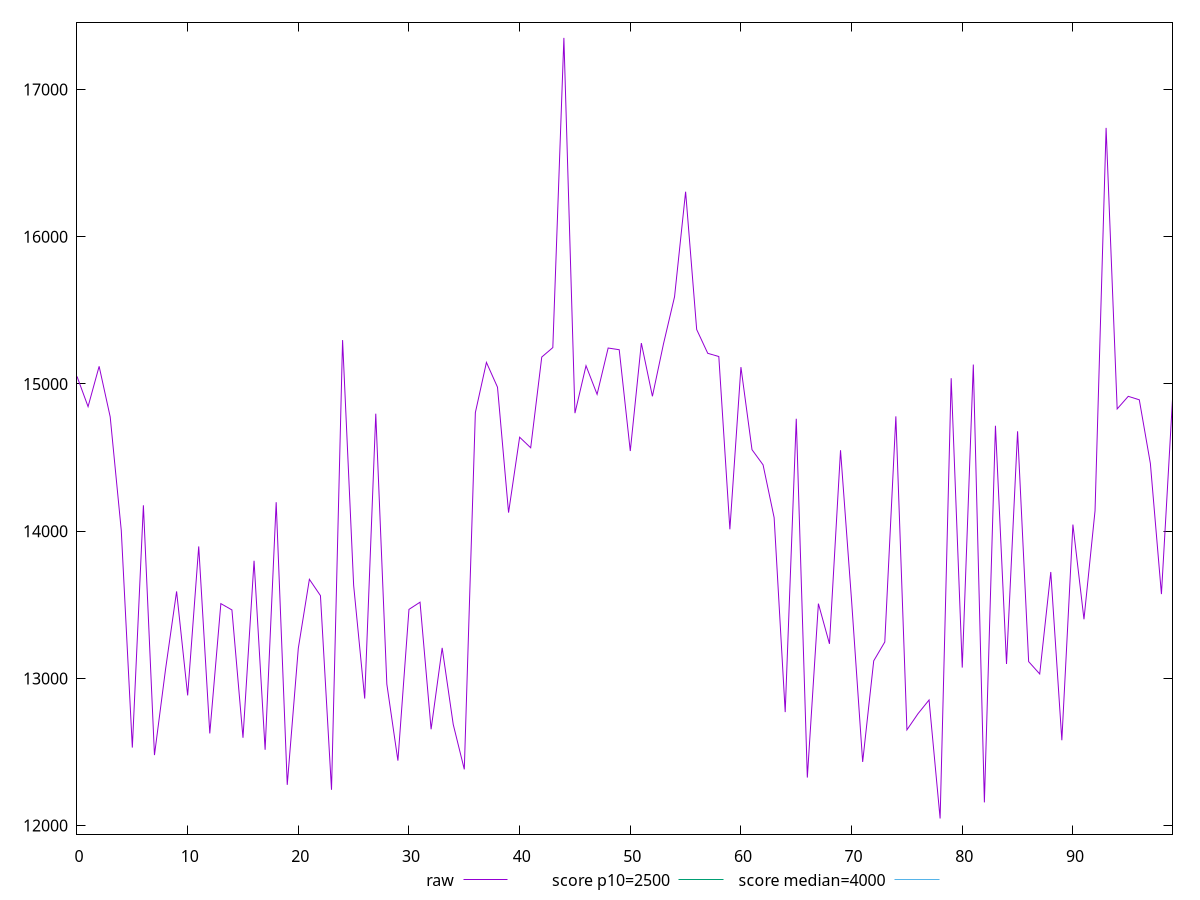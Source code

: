 reset

$raw <<EOF
0 15051.321000000002
1 14846.119
2 15119.891500000002
3 14776.569
4 14005.6785
5 12529.817
6 14175.744000000002
7 12478.928500000002
8 13060.902999999998
9 13590.883000000003
10 12884.439999999999
11 13896.394999999999
12 12626.047
13 13507.893500000006
14 13464.880999999998
15 12596.5965
16 13799.096999999998
17 12514.973999999998
18 14196.7765
19 12276.883499999998
20 13204.597000000003
21 13672.997999999998
22 13562.177
23 12243.374
24 15298.312000000002
25 13632.236499999999
26 12862.749
27 14797.994999999999
28 12961.030499999999
29 12441.182000000003
30 13468.812
31 13517.591
32 12654.399500000003
33 13207.103500000001
34 12687.259500000002
35 12381.900999999998
36 14805.595499999996
37 15146.5155
38 14978.050499999998
39 14126.1465
40 14638.346500000001
41 14566.495499999999
42 15182.937500000002
43 15247.133999999995
44 17350.9095
45 14801.805500000002
46 15124.0765
47 14929.663000000004
48 15244.237999999998
49 15232.715
50 14544.465
51 15277.7285
52 14916.324500000002
53 15272.1045
54 15592.589999999997
55 16305.981499999998
56 15369.931499999999
57 15208.381999999998
58 15186.390499999998
59 14012.783000000001
60 15114.5335
61 14553.662
62 14450.527500000002
63 14091.669999999998
64 12770.802
65 14763.745000000003
66 12326.356000000003
67 13507.811000000002
68 13234.5625
69 14549.701500000003
70 13526.878499999997
71 12432.476999999999
72 13119.359
73 13247.234499999999
74 14779.940499999999
75 12650.340999999999
76 12760.063000000002
77 12853.261000000002
78 12048.002000000002
79 15039.27
80 13073.442
81 15131.813500000002
82 12157.670000000002
83 14716.266499999998
84 13097.963499999998
85 14678.38
86 13113.989000000001
87 13030.064
88 13722.616
89 12579.732
90 14044.905999999999
91 13401.627
92 14138.475
93 16739.532
94 14830.4745
95 14915.996999999996
96 14892.3255
97 14460.278
98 13572.398000000001
99 14895.206
EOF

set key outside below
set xrange [0:99]
set yrange [11941.943850000001:17456.967650000002]
set trange [11941.943850000001:17456.967650000002]
set terminal svg size 640, 500 enhanced background rgb 'white'
set output "reprap/largest-contentful-paint/samples/pages+cached+noexternal+nomedia+nocss+nojs/raw/values.svg"

plot $raw title "raw" with line, \
     2500 title "score p10=2500", \
     4000 title "score median=4000"

reset
